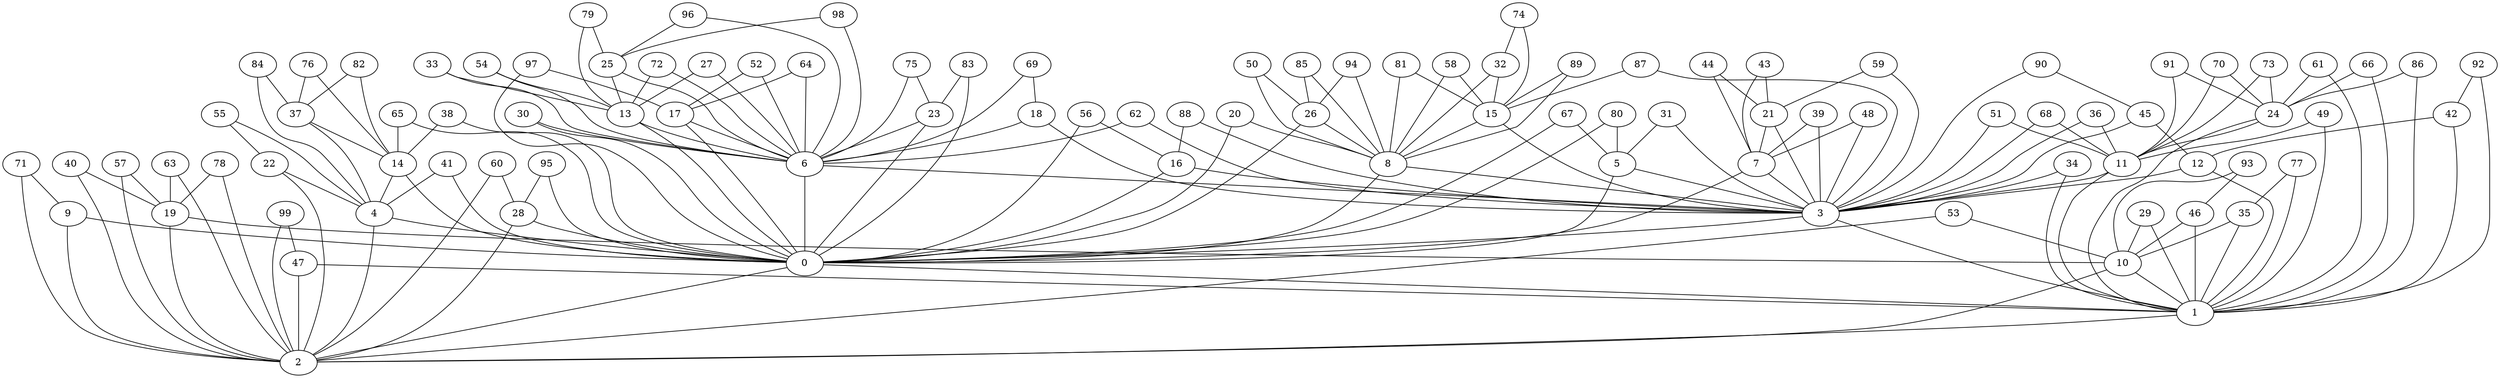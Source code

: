 graph DorogovtsevMendes100 {
0 -- 1;
1 -- 2;
2 -- 0;
3 -- 0;
3 -- 1;
4 -- 2;
4 -- 0;
5 -- 3;
5 -- 0;
6 -- 3;
6 -- 0;
7 -- 3;
7 -- 0;
8 -- 3;
8 -- 0;
9 -- 2;
9 -- 0;
10 -- 1;
10 -- 2;
11 -- 3;
11 -- 1;
12 -- 3;
12 -- 1;
13 -- 6;
13 -- 0;
14 -- 4;
14 -- 0;
15 -- 8;
15 -- 3;
16 -- 3;
16 -- 0;
17 -- 6;
17 -- 0;
18 -- 6;
18 -- 3;
19 -- 10;
19 -- 2;
20 -- 8;
20 -- 0;
21 -- 7;
21 -- 3;
22 -- 4;
22 -- 2;
23 -- 6;
23 -- 0;
24 -- 11;
24 -- 1;
25 -- 13;
25 -- 6;
26 -- 8;
26 -- 0;
27 -- 13;
27 -- 6;
28 -- 2;
28 -- 0;
29 -- 10;
29 -- 1;
30 -- 6;
30 -- 0;
31 -- 5;
31 -- 3;
32 -- 15;
32 -- 8;
33 -- 13;
33 -- 6;
34 -- 3;
34 -- 1;
35 -- 10;
35 -- 1;
36 -- 11;
36 -- 3;
37 -- 14;
37 -- 4;
38 -- 14;
38 -- 0;
39 -- 7;
39 -- 3;
40 -- 19;
40 -- 2;
41 -- 4;
41 -- 0;
42 -- 12;
42 -- 1;
43 -- 21;
43 -- 7;
44 -- 21;
44 -- 7;
45 -- 12;
45 -- 3;
46 -- 10;
46 -- 1;
47 -- 1;
47 -- 2;
48 -- 7;
48 -- 3;
49 -- 11;
49 -- 1;
50 -- 26;
50 -- 8;
51 -- 11;
51 -- 3;
52 -- 17;
52 -- 6;
53 -- 10;
53 -- 2;
54 -- 13;
54 -- 6;
55 -- 22;
55 -- 4;
56 -- 16;
56 -- 0;
57 -- 19;
57 -- 2;
58 -- 15;
58 -- 8;
59 -- 21;
59 -- 3;
60 -- 28;
60 -- 2;
61 -- 24;
61 -- 1;
62 -- 6;
62 -- 3;
63 -- 19;
63 -- 2;
64 -- 17;
64 -- 6;
65 -- 14;
65 -- 0;
66 -- 24;
66 -- 1;
67 -- 5;
67 -- 0;
68 -- 11;
68 -- 3;
69 -- 18;
69 -- 6;
70 -- 24;
70 -- 11;
71 -- 9;
71 -- 2;
72 -- 13;
72 -- 6;
73 -- 24;
73 -- 11;
74 -- 32;
74 -- 15;
75 -- 23;
75 -- 6;
76 -- 37;
76 -- 14;
77 -- 35;
77 -- 1;
78 -- 19;
78 -- 2;
79 -- 25;
79 -- 13;
80 -- 5;
80 -- 0;
81 -- 15;
81 -- 8;
82 -- 37;
82 -- 14;
83 -- 23;
83 -- 0;
84 -- 37;
84 -- 4;
85 -- 26;
85 -- 8;
86 -- 24;
86 -- 1;
87 -- 15;
87 -- 3;
88 -- 16;
88 -- 3;
89 -- 15;
89 -- 8;
90 -- 45;
90 -- 3;
91 -- 24;
91 -- 11;
92 -- 42;
92 -- 1;
93 -- 46;
93 -- 10;
94 -- 26;
94 -- 8;
95 -- 28;
95 -- 0;
96 -- 25;
96 -- 6;
97 -- 17;
97 -- 0;
98 -- 25;
98 -- 6;
99 -- 47;
99 -- 2;
}
